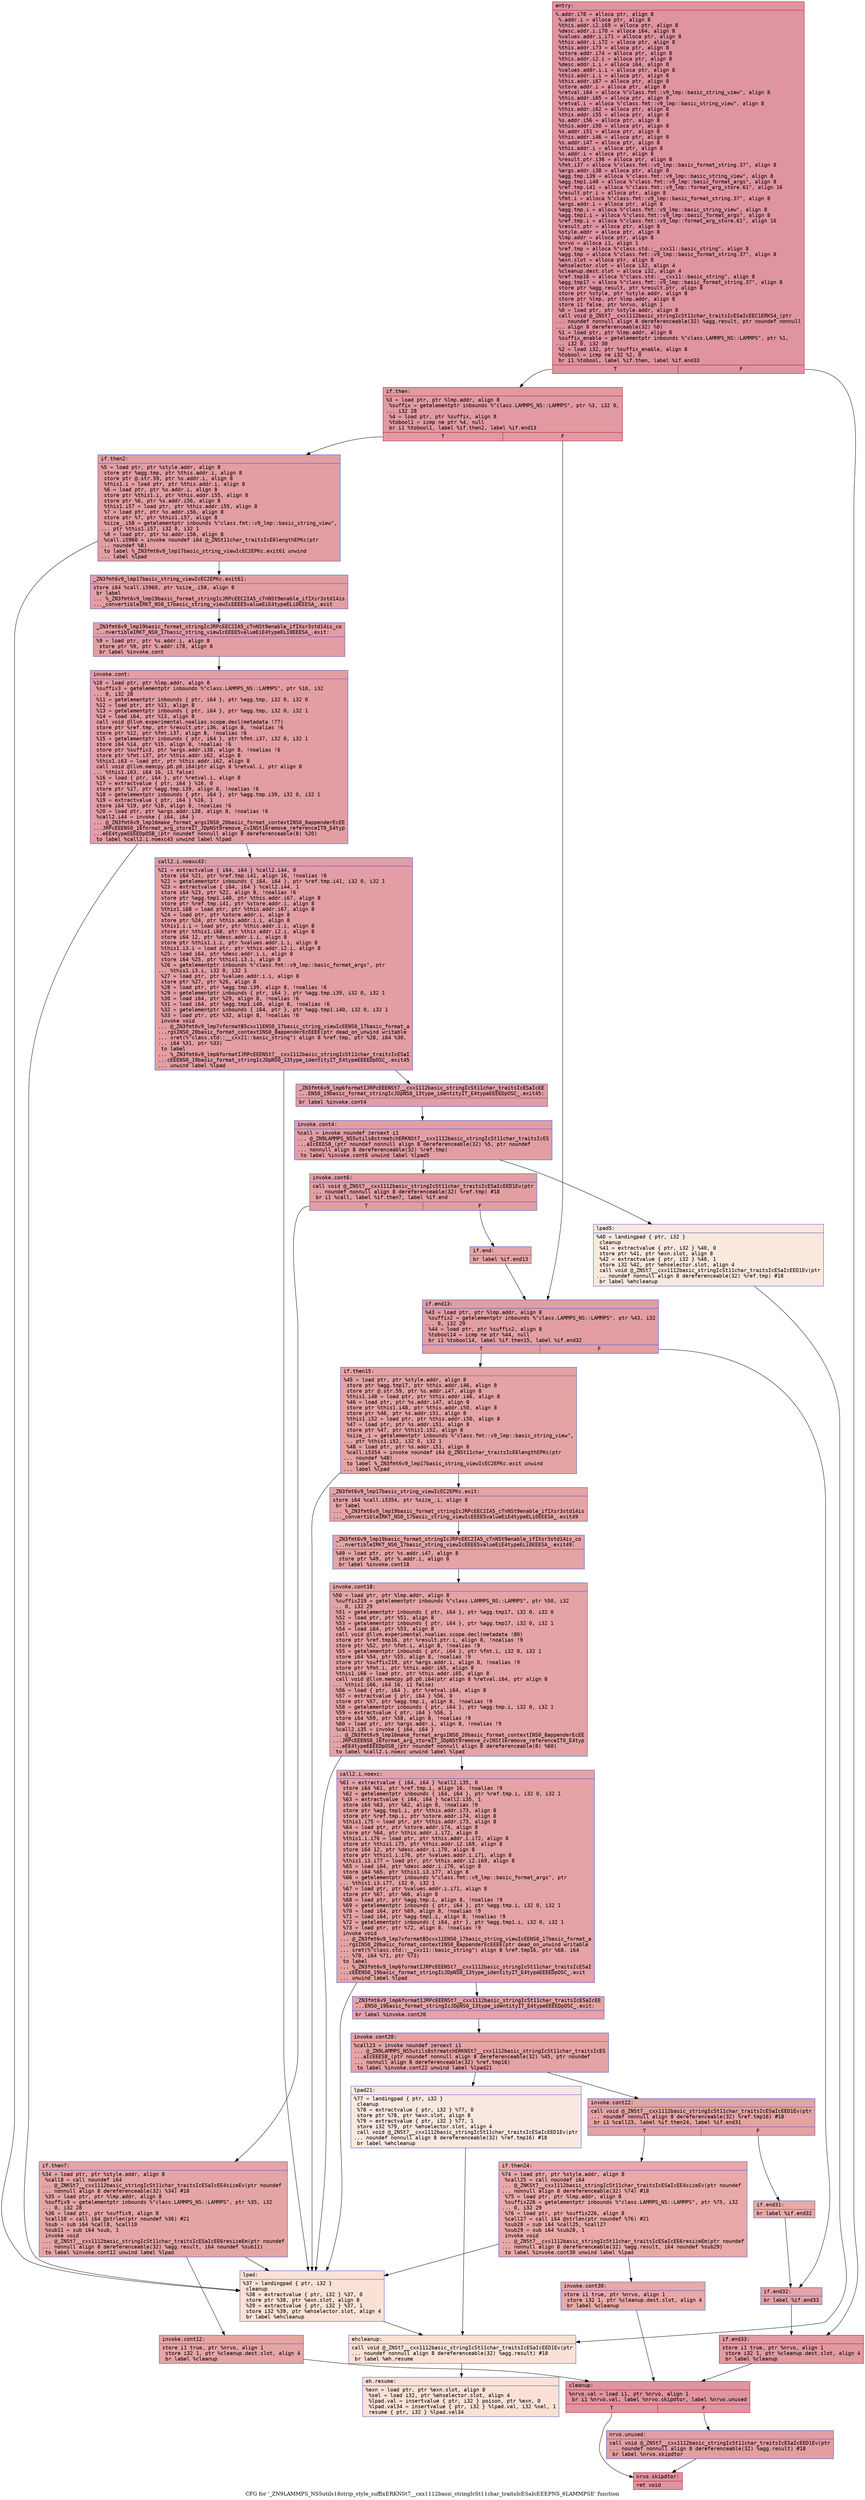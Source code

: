 digraph "CFG for '_ZN9LAMMPS_NS5utils18strip_style_suffixERKNSt7__cxx1112basic_stringIcSt11char_traitsIcESaIcEEEPNS_6LAMMPSE' function" {
	label="CFG for '_ZN9LAMMPS_NS5utils18strip_style_suffixERKNSt7__cxx1112basic_stringIcSt11char_traitsIcESaIcEEEPNS_6LAMMPSE' function";

	Node0x5584166e7b00 [shape=record,color="#b70d28ff", style=filled, fillcolor="#b70d2870" fontname="Courier",label="{entry:\l|  %.addr.i78 = alloca ptr, align 8\l  %.addr.i = alloca ptr, align 8\l  %this.addr.i2.i69 = alloca ptr, align 8\l  %desc.addr.i.i70 = alloca i64, align 8\l  %values.addr.i.i71 = alloca ptr, align 8\l  %this.addr.i.i72 = alloca ptr, align 8\l  %this.addr.i73 = alloca ptr, align 8\l  %store.addr.i74 = alloca ptr, align 8\l  %this.addr.i2.i = alloca ptr, align 8\l  %desc.addr.i.i = alloca i64, align 8\l  %values.addr.i.i = alloca ptr, align 8\l  %this.addr.i.i = alloca ptr, align 8\l  %this.addr.i67 = alloca ptr, align 8\l  %store.addr.i = alloca ptr, align 8\l  %retval.i64 = alloca %\"class.fmt::v9_lmp::basic_string_view\", align 8\l  %this.addr.i65 = alloca ptr, align 8\l  %retval.i = alloca %\"class.fmt::v9_lmp::basic_string_view\", align 8\l  %this.addr.i62 = alloca ptr, align 8\l  %this.addr.i55 = alloca ptr, align 8\l  %s.addr.i56 = alloca ptr, align 8\l  %this.addr.i50 = alloca ptr, align 8\l  %s.addr.i51 = alloca ptr, align 8\l  %this.addr.i46 = alloca ptr, align 8\l  %s.addr.i47 = alloca ptr, align 8\l  %this.addr.i = alloca ptr, align 8\l  %s.addr.i = alloca ptr, align 8\l  %result.ptr.i36 = alloca ptr, align 8\l  %fmt.i37 = alloca %\"class.fmt::v9_lmp::basic_format_string.37\", align 8\l  %args.addr.i38 = alloca ptr, align 8\l  %agg.tmp.i39 = alloca %\"class.fmt::v9_lmp::basic_string_view\", align 8\l  %agg.tmp1.i40 = alloca %\"class.fmt::v9_lmp::basic_format_args\", align 8\l  %ref.tmp.i41 = alloca %\"class.fmt::v9_lmp::format_arg_store.61\", align 16\l  %result.ptr.i = alloca ptr, align 8\l  %fmt.i = alloca %\"class.fmt::v9_lmp::basic_format_string.37\", align 8\l  %args.addr.i = alloca ptr, align 8\l  %agg.tmp.i = alloca %\"class.fmt::v9_lmp::basic_string_view\", align 8\l  %agg.tmp1.i = alloca %\"class.fmt::v9_lmp::basic_format_args\", align 8\l  %ref.tmp.i = alloca %\"class.fmt::v9_lmp::format_arg_store.61\", align 16\l  %result.ptr = alloca ptr, align 8\l  %style.addr = alloca ptr, align 8\l  %lmp.addr = alloca ptr, align 8\l  %nrvo = alloca i1, align 1\l  %ref.tmp = alloca %\"class.std::__cxx11::basic_string\", align 8\l  %agg.tmp = alloca %\"class.fmt::v9_lmp::basic_format_string.37\", align 8\l  %exn.slot = alloca ptr, align 8\l  %ehselector.slot = alloca i32, align 4\l  %cleanup.dest.slot = alloca i32, align 4\l  %ref.tmp16 = alloca %\"class.std::__cxx11::basic_string\", align 8\l  %agg.tmp17 = alloca %\"class.fmt::v9_lmp::basic_format_string.37\", align 8\l  store ptr %agg.result, ptr %result.ptr, align 8\l  store ptr %style, ptr %style.addr, align 8\l  store ptr %lmp, ptr %lmp.addr, align 8\l  store i1 false, ptr %nrvo, align 1\l  %0 = load ptr, ptr %style.addr, align 8\l  call void @_ZNSt7__cxx1112basic_stringIcSt11char_traitsIcESaIcEEC1ERKS4_(ptr\l... noundef nonnull align 8 dereferenceable(32) %agg.result, ptr noundef nonnull\l... align 8 dereferenceable(32) %0)\l  %1 = load ptr, ptr %lmp.addr, align 8\l  %suffix_enable = getelementptr inbounds %\"class.LAMMPS_NS::LAMMPS\", ptr %1,\l... i32 0, i32 30\l  %2 = load i32, ptr %suffix_enable, align 8\l  %tobool = icmp ne i32 %2, 0\l  br i1 %tobool, label %if.then, label %if.end33\l|{<s0>T|<s1>F}}"];
	Node0x5584166e7b00:s0 -> Node0x5584166eab40[tooltip="entry -> if.then\nProbability 62.50%" ];
	Node0x5584166e7b00:s1 -> Node0x5584166eab90[tooltip="entry -> if.end33\nProbability 37.50%" ];
	Node0x5584166eab40 [shape=record,color="#b70d28ff", style=filled, fillcolor="#bb1b2c70" fontname="Courier",label="{if.then:\l|  %3 = load ptr, ptr %lmp.addr, align 8\l  %suffix = getelementptr inbounds %\"class.LAMMPS_NS::LAMMPS\", ptr %3, i32 0,\l... i32 28\l  %4 = load ptr, ptr %suffix, align 8\l  %tobool1 = icmp ne ptr %4, null\l  br i1 %tobool1, label %if.then2, label %if.end13\l|{<s0>T|<s1>F}}"];
	Node0x5584166eab40:s0 -> Node0x5584166eaea0[tooltip="if.then -> if.then2\nProbability 62.50%" ];
	Node0x5584166eab40:s1 -> Node0x5584166eaf20[tooltip="if.then -> if.end13\nProbability 37.50%" ];
	Node0x5584166eaea0 [shape=record,color="#3d50c3ff", style=filled, fillcolor="#be242e70" fontname="Courier",label="{if.then2:\l|  %5 = load ptr, ptr %style.addr, align 8\l  store ptr %agg.tmp, ptr %this.addr.i, align 8\l  store ptr @.str.59, ptr %s.addr.i, align 8\l  %this1.i = load ptr, ptr %this.addr.i, align 8\l  %6 = load ptr, ptr %s.addr.i, align 8\l  store ptr %this1.i, ptr %this.addr.i55, align 8\l  store ptr %6, ptr %s.addr.i56, align 8\l  %this1.i57 = load ptr, ptr %this.addr.i55, align 8\l  %7 = load ptr, ptr %s.addr.i56, align 8\l  store ptr %7, ptr %this1.i57, align 8\l  %size_.i58 = getelementptr inbounds %\"class.fmt::v9_lmp::basic_string_view\",\l... ptr %this1.i57, i32 0, i32 1\l  %8 = load ptr, ptr %s.addr.i56, align 8\l  %call.i5960 = invoke noundef i64 @_ZNSt11char_traitsIcE6lengthEPKc(ptr\l... noundef %8)\l          to label %_ZN3fmt6v9_lmp17basic_string_viewIcEC2EPKc.exit61 unwind\l... label %lpad\l}"];
	Node0x5584166eaea0 -> Node0x5584166eb820[tooltip="if.then2 -> _ZN3fmt6v9_lmp17basic_string_viewIcEC2EPKc.exit61\nProbability 100.00%" ];
	Node0x5584166eaea0 -> Node0x5584166eb900[tooltip="if.then2 -> lpad\nProbability 0.00%" ];
	Node0x5584166eb820 [shape=record,color="#3d50c3ff", style=filled, fillcolor="#be242e70" fontname="Courier",label="{_ZN3fmt6v9_lmp17basic_string_viewIcEC2EPKc.exit61:\l|  store i64 %call.i5960, ptr %size_.i58, align 8\l  br label\l... %_ZN3fmt6v9_lmp19basic_format_stringIcJRPcEEC2IA5_cTnNSt9enable_ifIXsr3std14is\l..._convertibleIRKT_NS0_17basic_string_viewIcEEEE5valueEiE4typeELi0EEESA_.exit\l}"];
	Node0x5584166eb820 -> Node0x5584166ebc00[tooltip="_ZN3fmt6v9_lmp17basic_string_viewIcEC2EPKc.exit61 -> _ZN3fmt6v9_lmp19basic_format_stringIcJRPcEEC2IA5_cTnNSt9enable_ifIXsr3std14is_convertibleIRKT_NS0_17basic_string_viewIcEEEE5valueEiE4typeELi0EEESA_.exit\nProbability 100.00%" ];
	Node0x5584166ebc00 [shape=record,color="#3d50c3ff", style=filled, fillcolor="#be242e70" fontname="Courier",label="{_ZN3fmt6v9_lmp19basic_format_stringIcJRPcEEC2IA5_cTnNSt9enable_ifIXsr3std14is_co\l...nvertibleIRKT_NS0_17basic_string_viewIcEEEE5valueEiE4typeELi0EEESA_.exit:\l|  %9 = load ptr, ptr %s.addr.i, align 8\l  store ptr %9, ptr %.addr.i78, align 8\l  br label %invoke.cont\l}"];
	Node0x5584166ebc00 -> Node0x5584166ec000[tooltip="_ZN3fmt6v9_lmp19basic_format_stringIcJRPcEEC2IA5_cTnNSt9enable_ifIXsr3std14is_convertibleIRKT_NS0_17basic_string_viewIcEEEE5valueEiE4typeELi0EEESA_.exit -> invoke.cont\nProbability 100.00%" ];
	Node0x5584166ec000 [shape=record,color="#3d50c3ff", style=filled, fillcolor="#be242e70" fontname="Courier",label="{invoke.cont:\l|  %10 = load ptr, ptr %lmp.addr, align 8\l  %suffix3 = getelementptr inbounds %\"class.LAMMPS_NS::LAMMPS\", ptr %10, i32\l... 0, i32 28\l  %11 = getelementptr inbounds \{ ptr, i64 \}, ptr %agg.tmp, i32 0, i32 0\l  %12 = load ptr, ptr %11, align 8\l  %13 = getelementptr inbounds \{ ptr, i64 \}, ptr %agg.tmp, i32 0, i32 1\l  %14 = load i64, ptr %13, align 8\l  call void @llvm.experimental.noalias.scope.decl(metadata !77)\l  store ptr %ref.tmp, ptr %result.ptr.i36, align 8, !noalias !6\l  store ptr %12, ptr %fmt.i37, align 8, !noalias !6\l  %15 = getelementptr inbounds \{ ptr, i64 \}, ptr %fmt.i37, i32 0, i32 1\l  store i64 %14, ptr %15, align 8, !noalias !6\l  store ptr %suffix3, ptr %args.addr.i38, align 8, !noalias !6\l  store ptr %fmt.i37, ptr %this.addr.i62, align 8\l  %this1.i63 = load ptr, ptr %this.addr.i62, align 8\l  call void @llvm.memcpy.p0.p0.i64(ptr align 8 %retval.i, ptr align 8\l... %this1.i63, i64 16, i1 false)\l  %16 = load \{ ptr, i64 \}, ptr %retval.i, align 8\l  %17 = extractvalue \{ ptr, i64 \} %16, 0\l  store ptr %17, ptr %agg.tmp.i39, align 8, !noalias !6\l  %18 = getelementptr inbounds \{ ptr, i64 \}, ptr %agg.tmp.i39, i32 0, i32 1\l  %19 = extractvalue \{ ptr, i64 \} %16, 1\l  store i64 %19, ptr %18, align 8, !noalias !6\l  %20 = load ptr, ptr %args.addr.i38, align 8, !noalias !6\l  %call2.i44 = invoke \{ i64, i64 \}\l... @_ZN3fmt6v9_lmp16make_format_argsINS0_20basic_format_contextINS0_8appenderEcEE\l...JRPcEEENS0_16format_arg_storeIT_JDpNSt9remove_cvINSt16remove_referenceIT0_E4typ\l...eEE4typeEEEEDpOSB_(ptr noundef nonnull align 8 dereferenceable(8) %20)\l          to label %call2.i.noexc43 unwind label %lpad\l}"];
	Node0x5584166ec000 -> Node0x5584166ed7a0[tooltip="invoke.cont -> call2.i.noexc43\nProbability 100.00%" ];
	Node0x5584166ec000 -> Node0x5584166eb900[tooltip="invoke.cont -> lpad\nProbability 0.00%" ];
	Node0x5584166ed7a0 [shape=record,color="#3d50c3ff", style=filled, fillcolor="#be242e70" fontname="Courier",label="{call2.i.noexc43:\l|  %21 = extractvalue \{ i64, i64 \} %call2.i44, 0\l  store i64 %21, ptr %ref.tmp.i41, align 16, !noalias !6\l  %22 = getelementptr inbounds \{ i64, i64 \}, ptr %ref.tmp.i41, i32 0, i32 1\l  %23 = extractvalue \{ i64, i64 \} %call2.i44, 1\l  store i64 %23, ptr %22, align 8, !noalias !6\l  store ptr %agg.tmp1.i40, ptr %this.addr.i67, align 8\l  store ptr %ref.tmp.i41, ptr %store.addr.i, align 8\l  %this1.i68 = load ptr, ptr %this.addr.i67, align 8\l  %24 = load ptr, ptr %store.addr.i, align 8\l  store ptr %24, ptr %this.addr.i.i, align 8\l  %this1.i.i = load ptr, ptr %this.addr.i.i, align 8\l  store ptr %this1.i68, ptr %this.addr.i2.i, align 8\l  store i64 12, ptr %desc.addr.i.i, align 8\l  store ptr %this1.i.i, ptr %values.addr.i.i, align 8\l  %this1.i3.i = load ptr, ptr %this.addr.i2.i, align 8\l  %25 = load i64, ptr %desc.addr.i.i, align 8\l  store i64 %25, ptr %this1.i3.i, align 8\l  %26 = getelementptr inbounds %\"class.fmt::v9_lmp::basic_format_args\", ptr\l... %this1.i3.i, i32 0, i32 1\l  %27 = load ptr, ptr %values.addr.i.i, align 8\l  store ptr %27, ptr %26, align 8\l  %28 = load ptr, ptr %agg.tmp.i39, align 8, !noalias !6\l  %29 = getelementptr inbounds \{ ptr, i64 \}, ptr %agg.tmp.i39, i32 0, i32 1\l  %30 = load i64, ptr %29, align 8, !noalias !6\l  %31 = load i64, ptr %agg.tmp1.i40, align 8, !noalias !6\l  %32 = getelementptr inbounds \{ i64, ptr \}, ptr %agg.tmp1.i40, i32 0, i32 1\l  %33 = load ptr, ptr %32, align 8, !noalias !6\l  invoke void\l... @_ZN3fmt6v9_lmp7vformatB5cxx11ENS0_17basic_string_viewIcEENS0_17basic_format_a\l...rgsINS0_20basic_format_contextINS0_8appenderEcEEEE(ptr dead_on_unwind writable\l... sret(%\"class.std::__cxx11::basic_string\") align 8 %ref.tmp, ptr %28, i64 %30,\l... i64 %31, ptr %33)\l          to label\l... %_ZN3fmt6v9_lmp6formatIJRPcEEENSt7__cxx1112basic_stringIcSt11char_traitsIcESaI\l...cEEENS0_19basic_format_stringIcJDpNS0_13type_identityIT_E4typeEEEEDpOSC_.exit45\l... unwind label %lpad\l}"];
	Node0x5584166ed7a0 -> Node0x5584166ee9d0[tooltip="call2.i.noexc43 -> _ZN3fmt6v9_lmp6formatIJRPcEEENSt7__cxx1112basic_stringIcSt11char_traitsIcESaIcEEENS0_19basic_format_stringIcJDpNS0_13type_identityIT_E4typeEEEEDpOSC_.exit45\nProbability 100.00%" ];
	Node0x5584166ed7a0 -> Node0x5584166eb900[tooltip="call2.i.noexc43 -> lpad\nProbability 0.00%" ];
	Node0x5584166ee9d0 [shape=record,color="#3d50c3ff", style=filled, fillcolor="#be242e70" fontname="Courier",label="{_ZN3fmt6v9_lmp6formatIJRPcEEENSt7__cxx1112basic_stringIcSt11char_traitsIcESaIcEE\l...ENS0_19basic_format_stringIcJDpNS0_13type_identityIT_E4typeEEEEDpOSC_.exit45:\l|  br label %invoke.cont4\l}"];
	Node0x5584166ee9d0 -> Node0x5584166eed20[tooltip="_ZN3fmt6v9_lmp6formatIJRPcEEENSt7__cxx1112basic_stringIcSt11char_traitsIcESaIcEEENS0_19basic_format_stringIcJDpNS0_13type_identityIT_E4typeEEEEDpOSC_.exit45 -> invoke.cont4\nProbability 100.00%" ];
	Node0x5584166eed20 [shape=record,color="#3d50c3ff", style=filled, fillcolor="#be242e70" fontname="Courier",label="{invoke.cont4:\l|  %call = invoke noundef zeroext i1\l... @_ZN9LAMMPS_NS5utils8strmatchERKNSt7__cxx1112basic_stringIcSt11char_traitsIcES\l...aIcEEES8_(ptr noundef nonnull align 8 dereferenceable(32) %5, ptr noundef\l... nonnull align 8 dereferenceable(32) %ref.tmp)\l          to label %invoke.cont6 unwind label %lpad5\l}"];
	Node0x5584166eed20 -> Node0x5584166eede0[tooltip="invoke.cont4 -> invoke.cont6\nProbability 100.00%" ];
	Node0x5584166eed20 -> Node0x5584166eeec0[tooltip="invoke.cont4 -> lpad5\nProbability 0.00%" ];
	Node0x5584166eede0 [shape=record,color="#3d50c3ff", style=filled, fillcolor="#be242e70" fontname="Courier",label="{invoke.cont6:\l|  call void @_ZNSt7__cxx1112basic_stringIcSt11char_traitsIcESaIcEED1Ev(ptr\l... noundef nonnull align 8 dereferenceable(32) %ref.tmp) #18\l  br i1 %call, label %if.then7, label %if.end\l|{<s0>T|<s1>F}}"];
	Node0x5584166eede0:s0 -> Node0x5584166ef140[tooltip="invoke.cont6 -> if.then7\nProbability 50.00%" ];
	Node0x5584166eede0:s1 -> Node0x5584166ef2d0[tooltip="invoke.cont6 -> if.end\nProbability 50.00%" ];
	Node0x5584166ef140 [shape=record,color="#3d50c3ff", style=filled, fillcolor="#c5333470" fontname="Courier",label="{if.then7:\l|  %34 = load ptr, ptr %style.addr, align 8\l  %call8 = call noundef i64\l... @_ZNKSt7__cxx1112basic_stringIcSt11char_traitsIcESaIcEE4sizeEv(ptr noundef\l... nonnull align 8 dereferenceable(32) %34) #18\l  %35 = load ptr, ptr %lmp.addr, align 8\l  %suffix9 = getelementptr inbounds %\"class.LAMMPS_NS::LAMMPS\", ptr %35, i32\l... 0, i32 28\l  %36 = load ptr, ptr %suffix9, align 8\l  %call10 = call i64 @strlen(ptr noundef %36) #21\l  %sub = sub i64 %call8, %call10\l  %sub11 = sub i64 %sub, 1\l  invoke void\l... @_ZNSt7__cxx1112basic_stringIcSt11char_traitsIcESaIcEE6resizeEm(ptr noundef\l... nonnull align 8 dereferenceable(32) %agg.result, i64 noundef %sub11)\l          to label %invoke.cont12 unwind label %lpad\l}"];
	Node0x5584166ef140 -> Node0x5584166ef870[tooltip="if.then7 -> invoke.cont12\nProbability 100.00%" ];
	Node0x5584166ef140 -> Node0x5584166eb900[tooltip="if.then7 -> lpad\nProbability 0.00%" ];
	Node0x5584166ef870 [shape=record,color="#3d50c3ff", style=filled, fillcolor="#c5333470" fontname="Courier",label="{invoke.cont12:\l|  store i1 true, ptr %nrvo, align 1\l  store i32 1, ptr %cleanup.dest.slot, align 4\l  br label %cleanup\l}"];
	Node0x5584166ef870 -> Node0x5584166ef820[tooltip="invoke.cont12 -> cleanup\nProbability 100.00%" ];
	Node0x5584166eb900 [shape=record,color="#3d50c3ff", style=filled, fillcolor="#f7bca170" fontname="Courier",label="{lpad:\l|  %37 = landingpad \{ ptr, i32 \}\l          cleanup\l  %38 = extractvalue \{ ptr, i32 \} %37, 0\l  store ptr %38, ptr %exn.slot, align 8\l  %39 = extractvalue \{ ptr, i32 \} %37, 1\l  store i32 %39, ptr %ehselector.slot, align 4\l  br label %ehcleanup\l}"];
	Node0x5584166eb900 -> Node0x5584166effc0[tooltip="lpad -> ehcleanup\nProbability 100.00%" ];
	Node0x5584166eeec0 [shape=record,color="#3d50c3ff", style=filled, fillcolor="#f2cab570" fontname="Courier",label="{lpad5:\l|  %40 = landingpad \{ ptr, i32 \}\l          cleanup\l  %41 = extractvalue \{ ptr, i32 \} %40, 0\l  store ptr %41, ptr %exn.slot, align 8\l  %42 = extractvalue \{ ptr, i32 \} %40, 1\l  store i32 %42, ptr %ehselector.slot, align 4\l  call void @_ZNSt7__cxx1112basic_stringIcSt11char_traitsIcESaIcEED1Ev(ptr\l... noundef nonnull align 8 dereferenceable(32) %ref.tmp) #18\l  br label %ehcleanup\l}"];
	Node0x5584166eeec0 -> Node0x5584166effc0[tooltip="lpad5 -> ehcleanup\nProbability 100.00%" ];
	Node0x5584166ef2d0 [shape=record,color="#3d50c3ff", style=filled, fillcolor="#c5333470" fontname="Courier",label="{if.end:\l|  br label %if.end13\l}"];
	Node0x5584166ef2d0 -> Node0x5584166eaf20[tooltip="if.end -> if.end13\nProbability 100.00%" ];
	Node0x5584166eaf20 [shape=record,color="#3d50c3ff", style=filled, fillcolor="#be242e70" fontname="Courier",label="{if.end13:\l|  %43 = load ptr, ptr %lmp.addr, align 8\l  %suffix2 = getelementptr inbounds %\"class.LAMMPS_NS::LAMMPS\", ptr %43, i32\l... 0, i32 29\l  %44 = load ptr, ptr %suffix2, align 8\l  %tobool14 = icmp ne ptr %44, null\l  br i1 %tobool14, label %if.then15, label %if.end32\l|{<s0>T|<s1>F}}"];
	Node0x5584166eaf20:s0 -> Node0x5584166f0360[tooltip="if.end13 -> if.then15\nProbability 62.50%" ];
	Node0x5584166eaf20:s1 -> Node0x5584166f0870[tooltip="if.end13 -> if.end32\nProbability 37.50%" ];
	Node0x5584166f0360 [shape=record,color="#3d50c3ff", style=filled, fillcolor="#c32e3170" fontname="Courier",label="{if.then15:\l|  %45 = load ptr, ptr %style.addr, align 8\l  store ptr %agg.tmp17, ptr %this.addr.i46, align 8\l  store ptr @.str.59, ptr %s.addr.i47, align 8\l  %this1.i48 = load ptr, ptr %this.addr.i46, align 8\l  %46 = load ptr, ptr %s.addr.i47, align 8\l  store ptr %this1.i48, ptr %this.addr.i50, align 8\l  store ptr %46, ptr %s.addr.i51, align 8\l  %this1.i52 = load ptr, ptr %this.addr.i50, align 8\l  %47 = load ptr, ptr %s.addr.i51, align 8\l  store ptr %47, ptr %this1.i52, align 8\l  %size_.i = getelementptr inbounds %\"class.fmt::v9_lmp::basic_string_view\",\l... ptr %this1.i52, i32 0, i32 1\l  %48 = load ptr, ptr %s.addr.i51, align 8\l  %call.i5354 = invoke noundef i64 @_ZNSt11char_traitsIcE6lengthEPKc(ptr\l... noundef %48)\l          to label %_ZN3fmt6v9_lmp17basic_string_viewIcEC2EPKc.exit unwind\l... label %lpad\l}"];
	Node0x5584166f0360 -> Node0x5584166ea110[tooltip="if.then15 -> _ZN3fmt6v9_lmp17basic_string_viewIcEC2EPKc.exit\nProbability 100.00%" ];
	Node0x5584166f0360 -> Node0x5584166eb900[tooltip="if.then15 -> lpad\nProbability 0.00%" ];
	Node0x5584166ea110 [shape=record,color="#3d50c3ff", style=filled, fillcolor="#c32e3170" fontname="Courier",label="{_ZN3fmt6v9_lmp17basic_string_viewIcEC2EPKc.exit:\l|  store i64 %call.i5354, ptr %size_.i, align 8\l  br label\l... %_ZN3fmt6v9_lmp19basic_format_stringIcJRPcEEC2IA5_cTnNSt9enable_ifIXsr3std14is\l..._convertibleIRKT_NS0_17basic_string_viewIcEEEE5valueEiE4typeELi0EEESA_.exit49\l}"];
	Node0x5584166ea110 -> Node0x5584166ea370[tooltip="_ZN3fmt6v9_lmp17basic_string_viewIcEC2EPKc.exit -> _ZN3fmt6v9_lmp19basic_format_stringIcJRPcEEC2IA5_cTnNSt9enable_ifIXsr3std14is_convertibleIRKT_NS0_17basic_string_viewIcEEEE5valueEiE4typeELi0EEESA_.exit49\nProbability 100.00%" ];
	Node0x5584166ea370 [shape=record,color="#3d50c3ff", style=filled, fillcolor="#c32e3170" fontname="Courier",label="{_ZN3fmt6v9_lmp19basic_format_stringIcJRPcEEC2IA5_cTnNSt9enable_ifIXsr3std14is_co\l...nvertibleIRKT_NS0_17basic_string_viewIcEEEE5valueEiE4typeELi0EEESA_.exit49:\l|  %49 = load ptr, ptr %s.addr.i47, align 8\l  store ptr %49, ptr %.addr.i, align 8\l  br label %invoke.cont18\l}"];
	Node0x5584166ea370 -> Node0x5584166f2540[tooltip="_ZN3fmt6v9_lmp19basic_format_stringIcJRPcEEC2IA5_cTnNSt9enable_ifIXsr3std14is_convertibleIRKT_NS0_17basic_string_viewIcEEEE5valueEiE4typeELi0EEESA_.exit49 -> invoke.cont18\nProbability 100.00%" ];
	Node0x5584166f2540 [shape=record,color="#3d50c3ff", style=filled, fillcolor="#c32e3170" fontname="Courier",label="{invoke.cont18:\l|  %50 = load ptr, ptr %lmp.addr, align 8\l  %suffix219 = getelementptr inbounds %\"class.LAMMPS_NS::LAMMPS\", ptr %50, i32\l... 0, i32 29\l  %51 = getelementptr inbounds \{ ptr, i64 \}, ptr %agg.tmp17, i32 0, i32 0\l  %52 = load ptr, ptr %51, align 8\l  %53 = getelementptr inbounds \{ ptr, i64 \}, ptr %agg.tmp17, i32 0, i32 1\l  %54 = load i64, ptr %53, align 8\l  call void @llvm.experimental.noalias.scope.decl(metadata !80)\l  store ptr %ref.tmp16, ptr %result.ptr.i, align 8, !noalias !9\l  store ptr %52, ptr %fmt.i, align 8, !noalias !9\l  %55 = getelementptr inbounds \{ ptr, i64 \}, ptr %fmt.i, i32 0, i32 1\l  store i64 %54, ptr %55, align 8, !noalias !9\l  store ptr %suffix219, ptr %args.addr.i, align 8, !noalias !9\l  store ptr %fmt.i, ptr %this.addr.i65, align 8\l  %this1.i66 = load ptr, ptr %this.addr.i65, align 8\l  call void @llvm.memcpy.p0.p0.i64(ptr align 8 %retval.i64, ptr align 8\l... %this1.i66, i64 16, i1 false)\l  %56 = load \{ ptr, i64 \}, ptr %retval.i64, align 8\l  %57 = extractvalue \{ ptr, i64 \} %56, 0\l  store ptr %57, ptr %agg.tmp.i, align 8, !noalias !9\l  %58 = getelementptr inbounds \{ ptr, i64 \}, ptr %agg.tmp.i, i32 0, i32 1\l  %59 = extractvalue \{ ptr, i64 \} %56, 1\l  store i64 %59, ptr %58, align 8, !noalias !9\l  %60 = load ptr, ptr %args.addr.i, align 8, !noalias !9\l  %call2.i35 = invoke \{ i64, i64 \}\l... @_ZN3fmt6v9_lmp16make_format_argsINS0_20basic_format_contextINS0_8appenderEcEE\l...JRPcEEENS0_16format_arg_storeIT_JDpNSt9remove_cvINSt16remove_referenceIT0_E4typ\l...eEE4typeEEEEDpOSB_(ptr noundef nonnull align 8 dereferenceable(8) %60)\l          to label %call2.i.noexc unwind label %lpad\l}"];
	Node0x5584166f2540 -> Node0x5584166f3cf0[tooltip="invoke.cont18 -> call2.i.noexc\nProbability 100.00%" ];
	Node0x5584166f2540 -> Node0x5584166eb900[tooltip="invoke.cont18 -> lpad\nProbability 0.00%" ];
	Node0x5584166f3cf0 [shape=record,color="#3d50c3ff", style=filled, fillcolor="#c32e3170" fontname="Courier",label="{call2.i.noexc:\l|  %61 = extractvalue \{ i64, i64 \} %call2.i35, 0\l  store i64 %61, ptr %ref.tmp.i, align 16, !noalias !9\l  %62 = getelementptr inbounds \{ i64, i64 \}, ptr %ref.tmp.i, i32 0, i32 1\l  %63 = extractvalue \{ i64, i64 \} %call2.i35, 1\l  store i64 %63, ptr %62, align 8, !noalias !9\l  store ptr %agg.tmp1.i, ptr %this.addr.i73, align 8\l  store ptr %ref.tmp.i, ptr %store.addr.i74, align 8\l  %this1.i75 = load ptr, ptr %this.addr.i73, align 8\l  %64 = load ptr, ptr %store.addr.i74, align 8\l  store ptr %64, ptr %this.addr.i.i72, align 8\l  %this1.i.i76 = load ptr, ptr %this.addr.i.i72, align 8\l  store ptr %this1.i75, ptr %this.addr.i2.i69, align 8\l  store i64 12, ptr %desc.addr.i.i70, align 8\l  store ptr %this1.i.i76, ptr %values.addr.i.i71, align 8\l  %this1.i3.i77 = load ptr, ptr %this.addr.i2.i69, align 8\l  %65 = load i64, ptr %desc.addr.i.i70, align 8\l  store i64 %65, ptr %this1.i3.i77, align 8\l  %66 = getelementptr inbounds %\"class.fmt::v9_lmp::basic_format_args\", ptr\l... %this1.i3.i77, i32 0, i32 1\l  %67 = load ptr, ptr %values.addr.i.i71, align 8\l  store ptr %67, ptr %66, align 8\l  %68 = load ptr, ptr %agg.tmp.i, align 8, !noalias !9\l  %69 = getelementptr inbounds \{ ptr, i64 \}, ptr %agg.tmp.i, i32 0, i32 1\l  %70 = load i64, ptr %69, align 8, !noalias !9\l  %71 = load i64, ptr %agg.tmp1.i, align 8, !noalias !9\l  %72 = getelementptr inbounds \{ i64, ptr \}, ptr %agg.tmp1.i, i32 0, i32 1\l  %73 = load ptr, ptr %72, align 8, !noalias !9\l  invoke void\l... @_ZN3fmt6v9_lmp7vformatB5cxx11ENS0_17basic_string_viewIcEENS0_17basic_format_a\l...rgsINS0_20basic_format_contextINS0_8appenderEcEEEE(ptr dead_on_unwind writable\l... sret(%\"class.std::__cxx11::basic_string\") align 8 %ref.tmp16, ptr %68, i64\l... %70, i64 %71, ptr %73)\l          to label\l... %_ZN3fmt6v9_lmp6formatIJRPcEEENSt7__cxx1112basic_stringIcSt11char_traitsIcESaI\l...cEEENS0_19basic_format_stringIcJDpNS0_13type_identityIT_E4typeEEEEDpOSC_.exit\l... unwind label %lpad\l}"];
	Node0x5584166f3cf0 -> Node0x5584166f4db0[tooltip="call2.i.noexc -> _ZN3fmt6v9_lmp6formatIJRPcEEENSt7__cxx1112basic_stringIcSt11char_traitsIcESaIcEEENS0_19basic_format_stringIcJDpNS0_13type_identityIT_E4typeEEEEDpOSC_.exit\nProbability 100.00%" ];
	Node0x5584166f3cf0 -> Node0x5584166eb900[tooltip="call2.i.noexc -> lpad\nProbability 0.00%" ];
	Node0x5584166f4db0 [shape=record,color="#3d50c3ff", style=filled, fillcolor="#c32e3170" fontname="Courier",label="{_ZN3fmt6v9_lmp6formatIJRPcEEENSt7__cxx1112basic_stringIcSt11char_traitsIcESaIcEE\l...ENS0_19basic_format_stringIcJDpNS0_13type_identityIT_E4typeEEEEDpOSC_.exit:\l|  br label %invoke.cont20\l}"];
	Node0x5584166f4db0 -> Node0x5584166f5100[tooltip="_ZN3fmt6v9_lmp6formatIJRPcEEENSt7__cxx1112basic_stringIcSt11char_traitsIcESaIcEEENS0_19basic_format_stringIcJDpNS0_13type_identityIT_E4typeEEEEDpOSC_.exit -> invoke.cont20\nProbability 100.00%" ];
	Node0x5584166f5100 [shape=record,color="#3d50c3ff", style=filled, fillcolor="#c32e3170" fontname="Courier",label="{invoke.cont20:\l|  %call23 = invoke noundef zeroext i1\l... @_ZN9LAMMPS_NS5utils8strmatchERKNSt7__cxx1112basic_stringIcSt11char_traitsIcES\l...aIcEEES8_(ptr noundef nonnull align 8 dereferenceable(32) %45, ptr noundef\l... nonnull align 8 dereferenceable(32) %ref.tmp16)\l          to label %invoke.cont22 unwind label %lpad21\l}"];
	Node0x5584166f5100 -> Node0x5584166f51c0[tooltip="invoke.cont20 -> invoke.cont22\nProbability 100.00%" ];
	Node0x5584166f5100 -> Node0x5584166f5270[tooltip="invoke.cont20 -> lpad21\nProbability 0.00%" ];
	Node0x5584166f51c0 [shape=record,color="#3d50c3ff", style=filled, fillcolor="#c32e3170" fontname="Courier",label="{invoke.cont22:\l|  call void @_ZNSt7__cxx1112basic_stringIcSt11char_traitsIcESaIcEED1Ev(ptr\l... noundef nonnull align 8 dereferenceable(32) %ref.tmp16) #18\l  br i1 %call23, label %if.then24, label %if.end31\l|{<s0>T|<s1>F}}"];
	Node0x5584166f51c0:s0 -> Node0x5584166f54f0[tooltip="invoke.cont22 -> if.then24\nProbability 50.00%" ];
	Node0x5584166f51c0:s1 -> Node0x5584166f5680[tooltip="invoke.cont22 -> if.end31\nProbability 50.00%" ];
	Node0x5584166f54f0 [shape=record,color="#3d50c3ff", style=filled, fillcolor="#ca3b3770" fontname="Courier",label="{if.then24:\l|  %74 = load ptr, ptr %style.addr, align 8\l  %call25 = call noundef i64\l... @_ZNKSt7__cxx1112basic_stringIcSt11char_traitsIcESaIcEE4sizeEv(ptr noundef\l... nonnull align 8 dereferenceable(32) %74) #18\l  %75 = load ptr, ptr %lmp.addr, align 8\l  %suffix226 = getelementptr inbounds %\"class.LAMMPS_NS::LAMMPS\", ptr %75, i32\l... 0, i32 29\l  %76 = load ptr, ptr %suffix226, align 8\l  %call27 = call i64 @strlen(ptr noundef %76) #21\l  %sub28 = sub i64 %call25, %call27\l  %sub29 = sub i64 %sub28, 1\l  invoke void\l... @_ZNSt7__cxx1112basic_stringIcSt11char_traitsIcESaIcEE6resizeEm(ptr noundef\l... nonnull align 8 dereferenceable(32) %agg.result, i64 noundef %sub29)\l          to label %invoke.cont30 unwind label %lpad\l}"];
	Node0x5584166f54f0 -> Node0x5584166f5c40[tooltip="if.then24 -> invoke.cont30\nProbability 100.00%" ];
	Node0x5584166f54f0 -> Node0x5584166eb900[tooltip="if.then24 -> lpad\nProbability 0.00%" ];
	Node0x5584166f5c40 [shape=record,color="#3d50c3ff", style=filled, fillcolor="#ca3b3770" fontname="Courier",label="{invoke.cont30:\l|  store i1 true, ptr %nrvo, align 1\l  store i32 1, ptr %cleanup.dest.slot, align 4\l  br label %cleanup\l}"];
	Node0x5584166f5c40 -> Node0x5584166ef820[tooltip="invoke.cont30 -> cleanup\nProbability 100.00%" ];
	Node0x5584166f5270 [shape=record,color="#3d50c3ff", style=filled, fillcolor="#f1ccb870" fontname="Courier",label="{lpad21:\l|  %77 = landingpad \{ ptr, i32 \}\l          cleanup\l  %78 = extractvalue \{ ptr, i32 \} %77, 0\l  store ptr %78, ptr %exn.slot, align 8\l  %79 = extractvalue \{ ptr, i32 \} %77, 1\l  store i32 %79, ptr %ehselector.slot, align 4\l  call void @_ZNSt7__cxx1112basic_stringIcSt11char_traitsIcESaIcEED1Ev(ptr\l... noundef nonnull align 8 dereferenceable(32) %ref.tmp16) #18\l  br label %ehcleanup\l}"];
	Node0x5584166f5270 -> Node0x5584166effc0[tooltip="lpad21 -> ehcleanup\nProbability 100.00%" ];
	Node0x5584166f5680 [shape=record,color="#3d50c3ff", style=filled, fillcolor="#ca3b3770" fontname="Courier",label="{if.end31:\l|  br label %if.end32\l}"];
	Node0x5584166f5680 -> Node0x5584166f0870[tooltip="if.end31 -> if.end32\nProbability 100.00%" ];
	Node0x5584166f0870 [shape=record,color="#3d50c3ff", style=filled, fillcolor="#c32e3170" fontname="Courier",label="{if.end32:\l|  br label %if.end33\l}"];
	Node0x5584166f0870 -> Node0x5584166eab90[tooltip="if.end32 -> if.end33\nProbability 100.00%" ];
	Node0x5584166eab90 [shape=record,color="#b70d28ff", style=filled, fillcolor="#bb1b2c70" fontname="Courier",label="{if.end33:\l|  store i1 true, ptr %nrvo, align 1\l  store i32 1, ptr %cleanup.dest.slot, align 4\l  br label %cleanup\l}"];
	Node0x5584166eab90 -> Node0x5584166ef820[tooltip="if.end33 -> cleanup\nProbability 100.00%" ];
	Node0x5584166ef820 [shape=record,color="#b70d28ff", style=filled, fillcolor="#b70d2870" fontname="Courier",label="{cleanup:\l|  %nrvo.val = load i1, ptr %nrvo, align 1\l  br i1 %nrvo.val, label %nrvo.skipdtor, label %nrvo.unused\l|{<s0>T|<s1>F}}"];
	Node0x5584166ef820:s0 -> Node0x5584166f5bf0[tooltip="cleanup -> nrvo.skipdtor\nProbability 50.00%" ];
	Node0x5584166ef820:s1 -> Node0x5584166f6750[tooltip="cleanup -> nrvo.unused\nProbability 50.00%" ];
	Node0x5584166f6750 [shape=record,color="#3d50c3ff", style=filled, fillcolor="#be242e70" fontname="Courier",label="{nrvo.unused:\l|  call void @_ZNSt7__cxx1112basic_stringIcSt11char_traitsIcESaIcEED1Ev(ptr\l... noundef nonnull align 8 dereferenceable(32) %agg.result) #18\l  br label %nrvo.skipdtor\l}"];
	Node0x5584166f6750 -> Node0x5584166f5bf0[tooltip="nrvo.unused -> nrvo.skipdtor\nProbability 100.00%" ];
	Node0x5584166f5bf0 [shape=record,color="#b70d28ff", style=filled, fillcolor="#b70d2870" fontname="Courier",label="{nrvo.skipdtor:\l|  ret void\l}"];
	Node0x5584166effc0 [shape=record,color="#3d50c3ff", style=filled, fillcolor="#f7bca170" fontname="Courier",label="{ehcleanup:\l|  call void @_ZNSt7__cxx1112basic_stringIcSt11char_traitsIcESaIcEED1Ev(ptr\l... noundef nonnull align 8 dereferenceable(32) %agg.result) #18\l  br label %eh.resume\l}"];
	Node0x5584166effc0 -> Node0x5584166f69a0[tooltip="ehcleanup -> eh.resume\nProbability 100.00%" ];
	Node0x5584166f69a0 [shape=record,color="#3d50c3ff", style=filled, fillcolor="#f7bca170" fontname="Courier",label="{eh.resume:\l|  %exn = load ptr, ptr %exn.slot, align 8\l  %sel = load i32, ptr %ehselector.slot, align 4\l  %lpad.val = insertvalue \{ ptr, i32 \} poison, ptr %exn, 0\l  %lpad.val34 = insertvalue \{ ptr, i32 \} %lpad.val, i32 %sel, 1\l  resume \{ ptr, i32 \} %lpad.val34\l}"];
}
